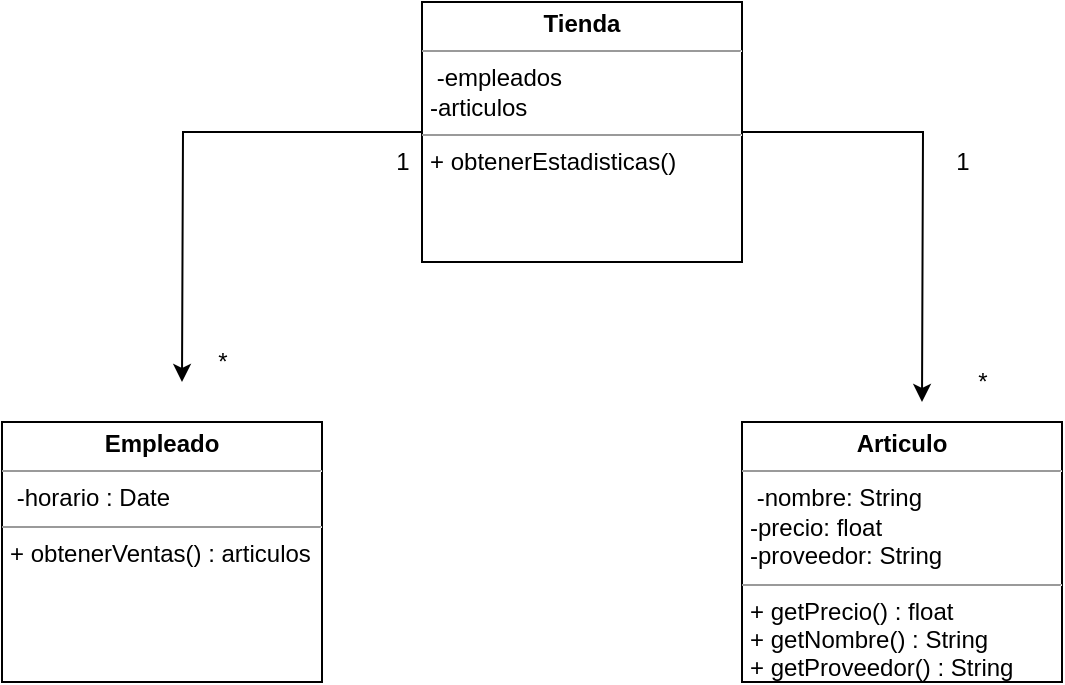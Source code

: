 <mxfile version="14.9.2" type="device"><diagram id="xKumMdN2TRWKjV3kp4DS" name="Page-1"><mxGraphModel dx="946" dy="533" grid="1" gridSize="10" guides="1" tooltips="1" connect="1" arrows="1" fold="1" page="1" pageScale="1" pageWidth="827" pageHeight="1169" math="0" shadow="0"><root><mxCell id="0"/><mxCell id="1" parent="0"/><mxCell id="5dij8LFEQ1aFoUXEHFuQ-3" style="edgeStyle=orthogonalEdgeStyle;rounded=0;orthogonalLoop=1;jettySize=auto;html=1;" edge="1" parent="1" source="loVM7lFa1E4dAc8wbMMR-32"><mxGeometry relative="1" as="geometry"><mxPoint x="560" y="380" as="targetPoint"/></mxGeometry></mxCell><mxCell id="5dij8LFEQ1aFoUXEHFuQ-4" style="edgeStyle=orthogonalEdgeStyle;rounded=0;orthogonalLoop=1;jettySize=auto;html=1;" edge="1" parent="1" source="loVM7lFa1E4dAc8wbMMR-32"><mxGeometry relative="1" as="geometry"><mxPoint x="190" y="370" as="targetPoint"/></mxGeometry></mxCell><mxCell id="loVM7lFa1E4dAc8wbMMR-32" value="&lt;p style=&quot;margin: 0px ; margin-top: 4px ; text-align: center&quot;&gt;&lt;b&gt;Tienda&lt;/b&gt;&lt;/p&gt;&lt;hr size=&quot;1&quot;&gt;&lt;p style=&quot;margin: 0px ; margin-left: 4px&quot;&gt;&lt;span&gt;&amp;nbsp;-empleados&lt;/span&gt;&lt;br&gt;&lt;/p&gt;&lt;p style=&quot;margin: 0px ; margin-left: 4px&quot;&gt;&lt;span&gt;-articulos&lt;/span&gt;&lt;/p&gt;&lt;hr size=&quot;1&quot;&gt;&lt;p style=&quot;margin: 0px ; margin-left: 4px&quot;&gt;+ obtenerEstadisticas()&lt;/p&gt;" style="verticalAlign=top;align=left;overflow=fill;fontSize=12;fontFamily=Helvetica;html=1;" parent="1" vertex="1"><mxGeometry x="310" y="180" width="160" height="130" as="geometry"/></mxCell><mxCell id="5dij8LFEQ1aFoUXEHFuQ-1" value="&lt;p style=&quot;margin: 0px ; margin-top: 4px ; text-align: center&quot;&gt;&lt;b&gt;Empleado&lt;/b&gt;&lt;/p&gt;&lt;hr size=&quot;1&quot;&gt;&lt;p style=&quot;margin: 0px ; margin-left: 4px&quot;&gt;&lt;span&gt;&amp;nbsp;-horario : Date&lt;/span&gt;&lt;/p&gt;&lt;hr size=&quot;1&quot;&gt;&lt;p style=&quot;margin: 0px ; margin-left: 4px&quot;&gt;+ obtenerVentas() : articulos&lt;/p&gt;" style="verticalAlign=top;align=left;overflow=fill;fontSize=12;fontFamily=Helvetica;html=1;" vertex="1" parent="1"><mxGeometry x="100" y="390" width="160" height="130" as="geometry"/></mxCell><mxCell id="5dij8LFEQ1aFoUXEHFuQ-2" value="&lt;p style=&quot;margin: 0px ; margin-top: 4px ; text-align: center&quot;&gt;&lt;b&gt;Articulo&lt;/b&gt;&lt;/p&gt;&lt;hr size=&quot;1&quot;&gt;&lt;p style=&quot;margin: 0px ; margin-left: 4px&quot;&gt;&lt;span&gt;&amp;nbsp;-nombre: String&lt;/span&gt;&lt;br&gt;&lt;/p&gt;&lt;p style=&quot;margin: 0px ; margin-left: 4px&quot;&gt;&lt;span&gt;-precio: float&lt;/span&gt;&lt;/p&gt;&lt;p style=&quot;margin: 0px ; margin-left: 4px&quot;&gt;&lt;span&gt;-proveedor: String&lt;/span&gt;&lt;/p&gt;&lt;hr size=&quot;1&quot;&gt;&lt;p style=&quot;margin: 0px ; margin-left: 4px&quot;&gt;+ getPrecio() : float&lt;/p&gt;&lt;p style=&quot;margin: 0px ; margin-left: 4px&quot;&gt;+ getNombre() : String&lt;br&gt;&lt;/p&gt;&lt;p style=&quot;margin: 0px ; margin-left: 4px&quot;&gt;+ getProveedor() : String&lt;br&gt;&lt;/p&gt;" style="verticalAlign=top;align=left;overflow=fill;fontSize=12;fontFamily=Helvetica;html=1;" vertex="1" parent="1"><mxGeometry x="470" y="390" width="160" height="130" as="geometry"/></mxCell><mxCell id="5dij8LFEQ1aFoUXEHFuQ-5" value="*" style="text;html=1;align=center;verticalAlign=middle;resizable=0;points=[];autosize=1;strokeColor=none;" vertex="1" parent="1"><mxGeometry x="200" y="350" width="20" height="20" as="geometry"/></mxCell><mxCell id="5dij8LFEQ1aFoUXEHFuQ-6" value="1" style="text;html=1;align=center;verticalAlign=middle;resizable=0;points=[];autosize=1;strokeColor=none;" vertex="1" parent="1"><mxGeometry x="290" y="250" width="20" height="20" as="geometry"/></mxCell><mxCell id="5dij8LFEQ1aFoUXEHFuQ-7" value="*" style="text;html=1;align=center;verticalAlign=middle;resizable=0;points=[];autosize=1;strokeColor=none;" vertex="1" parent="1"><mxGeometry x="580" y="360" width="20" height="20" as="geometry"/></mxCell><mxCell id="5dij8LFEQ1aFoUXEHFuQ-8" value="1" style="text;html=1;align=center;verticalAlign=middle;resizable=0;points=[];autosize=1;strokeColor=none;" vertex="1" parent="1"><mxGeometry x="570" y="250" width="20" height="20" as="geometry"/></mxCell></root></mxGraphModel></diagram></mxfile>
